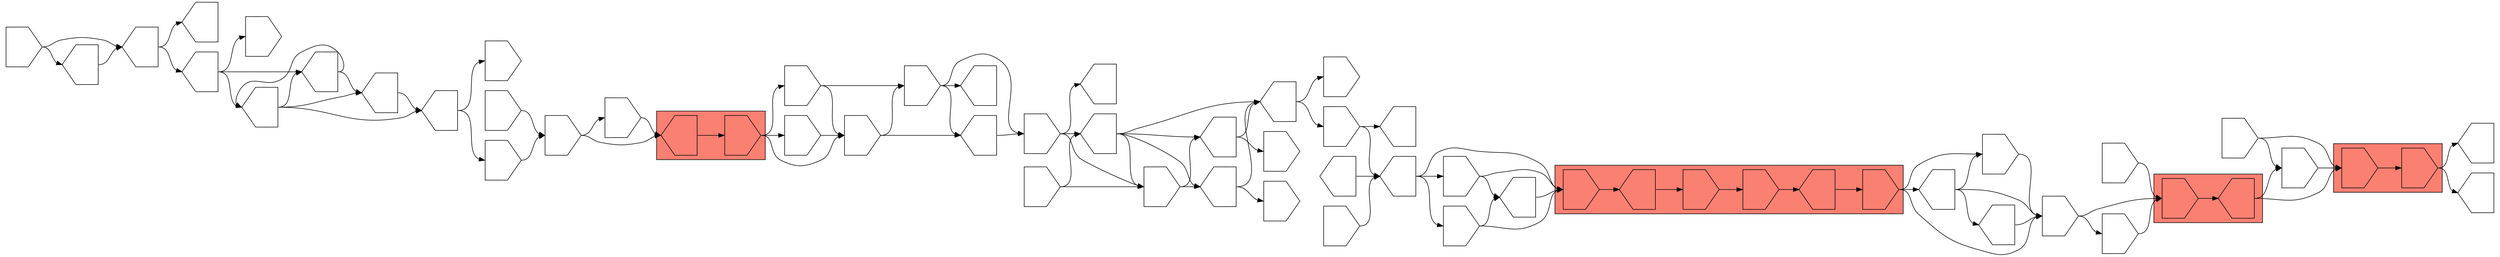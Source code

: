 digraph asm {
	rotate=90;
	edge [headport=n,tailport=s];
subgraph cluster_C6181_223_6369_11123_8011_3422 {
	6181 [label="",height=1,width=1,shape=invhouse];
	223 [label="",height=1,width=1,shape=house];
	6369 [label="",height=1,width=1,shape=invhouse];
	11123 [label="",height=1,width=1,shape=invhouse];
	8011 [label="",height=1,width=1,shape=house];
	3422 [label="",height=1,width=1,shape=invhouse];
	style=filled;
	fillcolor=salmon;
}
subgraph cluster_C5882_14526 {
	5882 [label="",height=1,width=1,shape=invhouse];
	14526 [label="",height=1,width=1,shape=house];
	style=filled;
	fillcolor=salmon;
}
subgraph cluster_C6080_8708 {
	6080 [label="",height=1,width=1,shape=invhouse];
	8708 [label="",height=1,width=1,shape=invhouse];
	style=filled;
	fillcolor=salmon;
}
subgraph cluster_C8749_4923 {
	8749 [label="",height=1,width=1,shape=house];
	4923 [label="",height=1,width=1,shape=invhouse];
	style=filled;
	fillcolor=salmon;
}
	365 [label="",height=1,width=1,shape=invhouse];
	12882 [label="",height=1,width=1,shape=house];
	18586 [label="",height=1,width=1,shape=house];
	9532 [label="",height=1,width=1,shape=invhouse];
	15995 [label="",height=1,width=1,shape=invhouse];
	13112 [label="",height=1,width=1,shape=invhouse];
	17730 [label="",height=1,width=1,shape=invhouse];
	11291 [label="",height=1,width=1,shape=house];
	13600 [label="",height=1,width=1,shape=house];
	16721 [label="",height=1,width=1,shape=invhouse];
	8415 [label="",height=1,width=1,shape=invhouse];
	12005 [label="",height=1,width=1,shape=house];
	13915 [label="",height=1,width=1,shape=invhouse];
	8757 [label="",height=1,width=1,shape=house];
	3768 [label="",height=1,width=1,shape=invhouse];
	12522 [label="",height=1,width=1,shape=house];
	8455 [label="",height=1,width=1,shape=house];
	18327 [label="",height=1,width=1,shape=invhouse];
	5525 [label="",height=1,width=1,shape=house];
	12716 [label="",height=1,width=1,shape=invhouse];
	13742 [label="",height=1,width=1,shape=invhouse];
	13352 [label="",height=1,width=1,shape=house];
	8386 [label="",height=1,width=1,shape=invhouse];
	13800 [label="",height=1,width=1,shape=house];
	8735 [label="",height=1,width=1,shape=invhouse];
	18770 [label="",height=1,width=1,shape=house];
	11834 [label="",height=1,width=1,shape=house];
	8869 [label="",height=1,width=1,shape=invhouse];
	13993 [label="",height=1,width=1,shape=invhouse];
	15399 [label="",height=1,width=1,shape=house];
	7586 [label="",height=1,width=1,shape=invhouse];
	15640 [label="",height=1,width=1,shape=invhouse];
	4377 [label="",height=1,width=1,shape=invhouse];
	7344 [label="",height=1,width=1,shape=invhouse];
	14375 [label="",height=1,width=1,shape=invhouse];
	17574 [label="",height=1,width=1,shape=invhouse];
	5042 [label="",height=1,width=1,shape=house];
	17827 [label="",height=1,width=1,shape=invhouse];
	4051 [label="",height=1,width=1,shape=house];
	7896 [label="",height=1,width=1,shape=house];
	14590 [label="",height=1,width=1,shape=house];
	9269 [label="",height=1,width=1,shape=house];
	7905 [label="",height=1,width=1,shape=invhouse];
	2794 [label="",height=1,width=1,shape=house];
	18876 [label="",height=1,width=1,shape=house];
	15580 [label="",height=1,width=1,shape=house];
	16436 [label="",height=1,width=1,shape=invhouse];
	16726 [label="",height=1,width=1,shape=invhouse];
	12541 [label="",height=1,width=1,shape=invhouse];
	16119 [label="",height=1,width=1,shape=house];
	6181 -> 223
	223 -> 6369
	6369 -> 11123
	11123 -> 8011
	8011 -> 3422
	3422 -> 365
	3422 -> 13600
	3422 -> 16721
	365 -> 5882
	365 -> 13112
	5882 -> 14526
	14526 -> 6080
	14526 -> 9532
	6080 -> 8708
	8708 -> 12882
	8708 -> 18586
	9532 -> 6080
	15995 -> 6080
	15995 -> 9532
	13112 -> 5882
	17730 -> 5882
	11291 -> 365
	13600 -> 365
	13600 -> 11291
	13600 -> 16721
	16721 -> 365
	8415 -> 6181
	8415 -> 12005
	12005 -> 6181
	13915 -> 6181
	13915 -> 12005
	8757 -> 6181
	8757 -> 8415
	8757 -> 13915
	3768 -> 8757
	3768 -> 12522
	8455 -> 3768
	8455 -> 18327
	5525 -> 8455
	5525 -> 12716
	13742 -> 5525
	13742 -> 13352
	13352 -> 8386
	13352 -> 8455
	13800 -> 5525
	13800 -> 8455
	13800 -> 13352
	13800 -> 13742
	8735 -> 13742
	8735 -> 13800
	8735 -> 18770
	11834 -> 8735
	8869 -> 11834
	8869 -> 13993
	13993 -> 8735
	13993 -> 11834
	13993 -> 15399
	7586 -> 8869
	7586 -> 13993
	4923 -> 7586
	4923 -> 8869
	4923 -> 15640
	15640 -> 8869
	8749 -> 4923
	4377 -> 7344
	4377 -> 8749
	7344 -> 8749
	14375 -> 4377
	17574 -> 4377
	5042 -> 17574
	5042 -> 17827
	4051 -> 5042
	4051 -> 7896
	4051 -> 14590
	7896 -> 4051
	7896 -> 14590
	14590 -> 5042
	9269 -> 4051
	9269 -> 7896
	9269 -> 7905
	2794 -> 9269
	2794 -> 18876
	15580 -> 2794
	16436 -> 2794
	16436 -> 15580
	16726 -> 13742
	16726 -> 13800
	12541 -> 8757
	16119 -> 8757
}